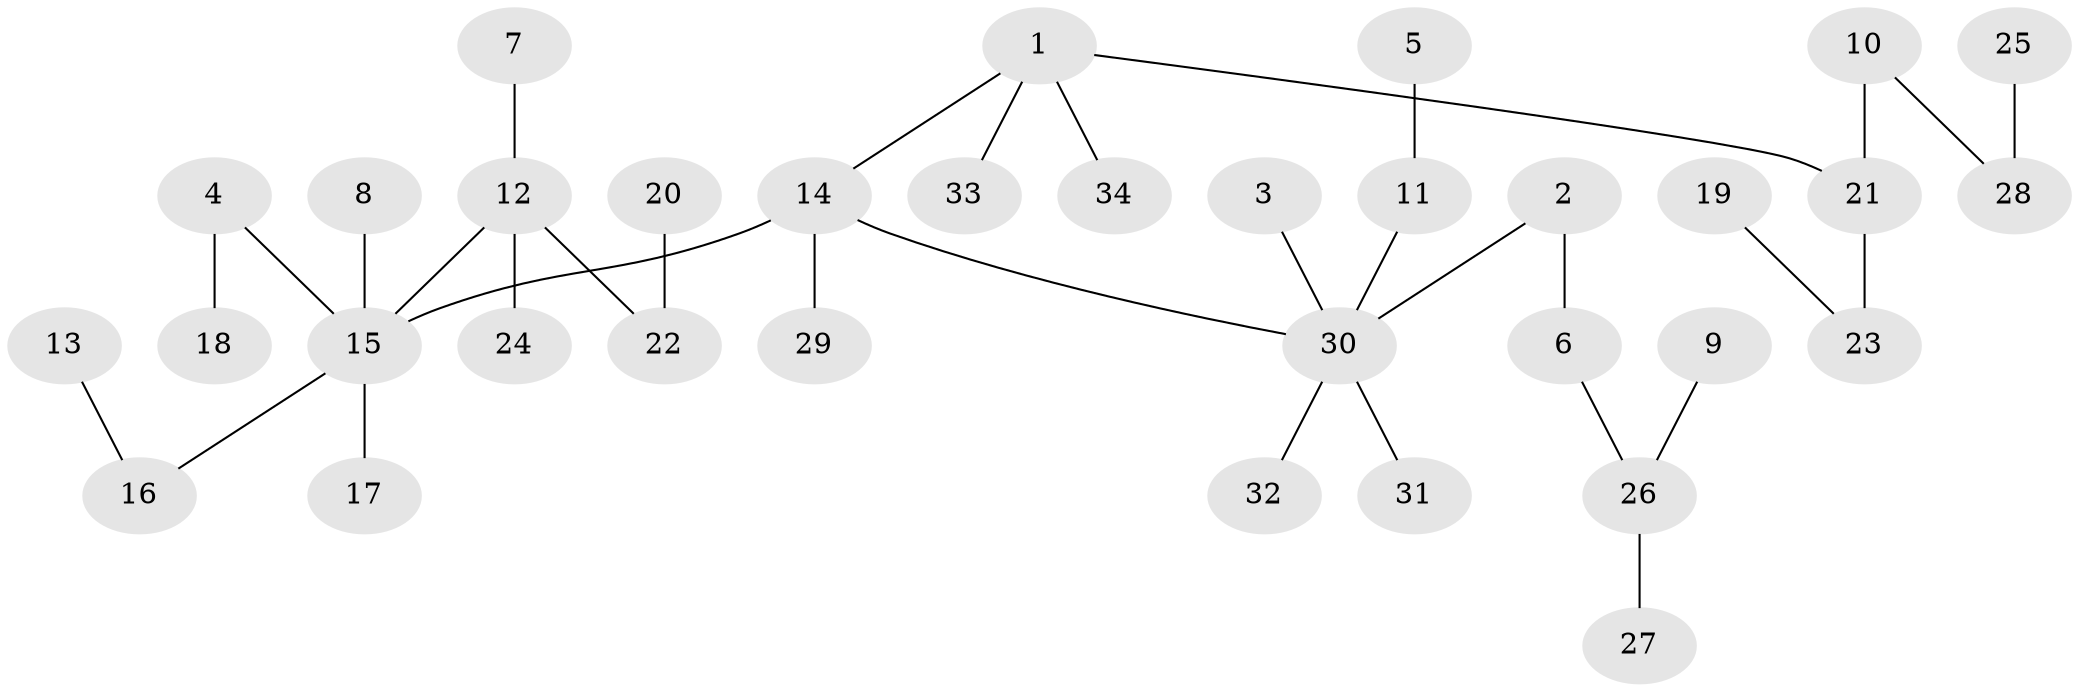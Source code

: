 // original degree distribution, {5: 0.036036036036036036, 8: 0.018018018018018018, 2: 0.27927927927927926, 3: 0.16216216216216217, 1: 0.46846846846846846, 4: 0.036036036036036036}
// Generated by graph-tools (version 1.1) at 2025/37/03/04/25 23:37:28]
// undirected, 34 vertices, 33 edges
graph export_dot {
  node [color=gray90,style=filled];
  1;
  2;
  3;
  4;
  5;
  6;
  7;
  8;
  9;
  10;
  11;
  12;
  13;
  14;
  15;
  16;
  17;
  18;
  19;
  20;
  21;
  22;
  23;
  24;
  25;
  26;
  27;
  28;
  29;
  30;
  31;
  32;
  33;
  34;
  1 -- 14 [weight=1.0];
  1 -- 21 [weight=1.0];
  1 -- 33 [weight=1.0];
  1 -- 34 [weight=1.0];
  2 -- 6 [weight=1.0];
  2 -- 30 [weight=1.0];
  3 -- 30 [weight=1.0];
  4 -- 15 [weight=1.0];
  4 -- 18 [weight=1.0];
  5 -- 11 [weight=1.0];
  6 -- 26 [weight=1.0];
  7 -- 12 [weight=1.0];
  8 -- 15 [weight=1.0];
  9 -- 26 [weight=1.0];
  10 -- 21 [weight=1.0];
  10 -- 28 [weight=1.0];
  11 -- 30 [weight=1.0];
  12 -- 15 [weight=1.0];
  12 -- 22 [weight=1.0];
  12 -- 24 [weight=1.0];
  13 -- 16 [weight=1.0];
  14 -- 15 [weight=1.0];
  14 -- 29 [weight=1.0];
  14 -- 30 [weight=1.0];
  15 -- 16 [weight=1.0];
  15 -- 17 [weight=1.0];
  19 -- 23 [weight=1.0];
  20 -- 22 [weight=1.0];
  21 -- 23 [weight=1.0];
  25 -- 28 [weight=1.0];
  26 -- 27 [weight=1.0];
  30 -- 31 [weight=1.0];
  30 -- 32 [weight=1.0];
}
